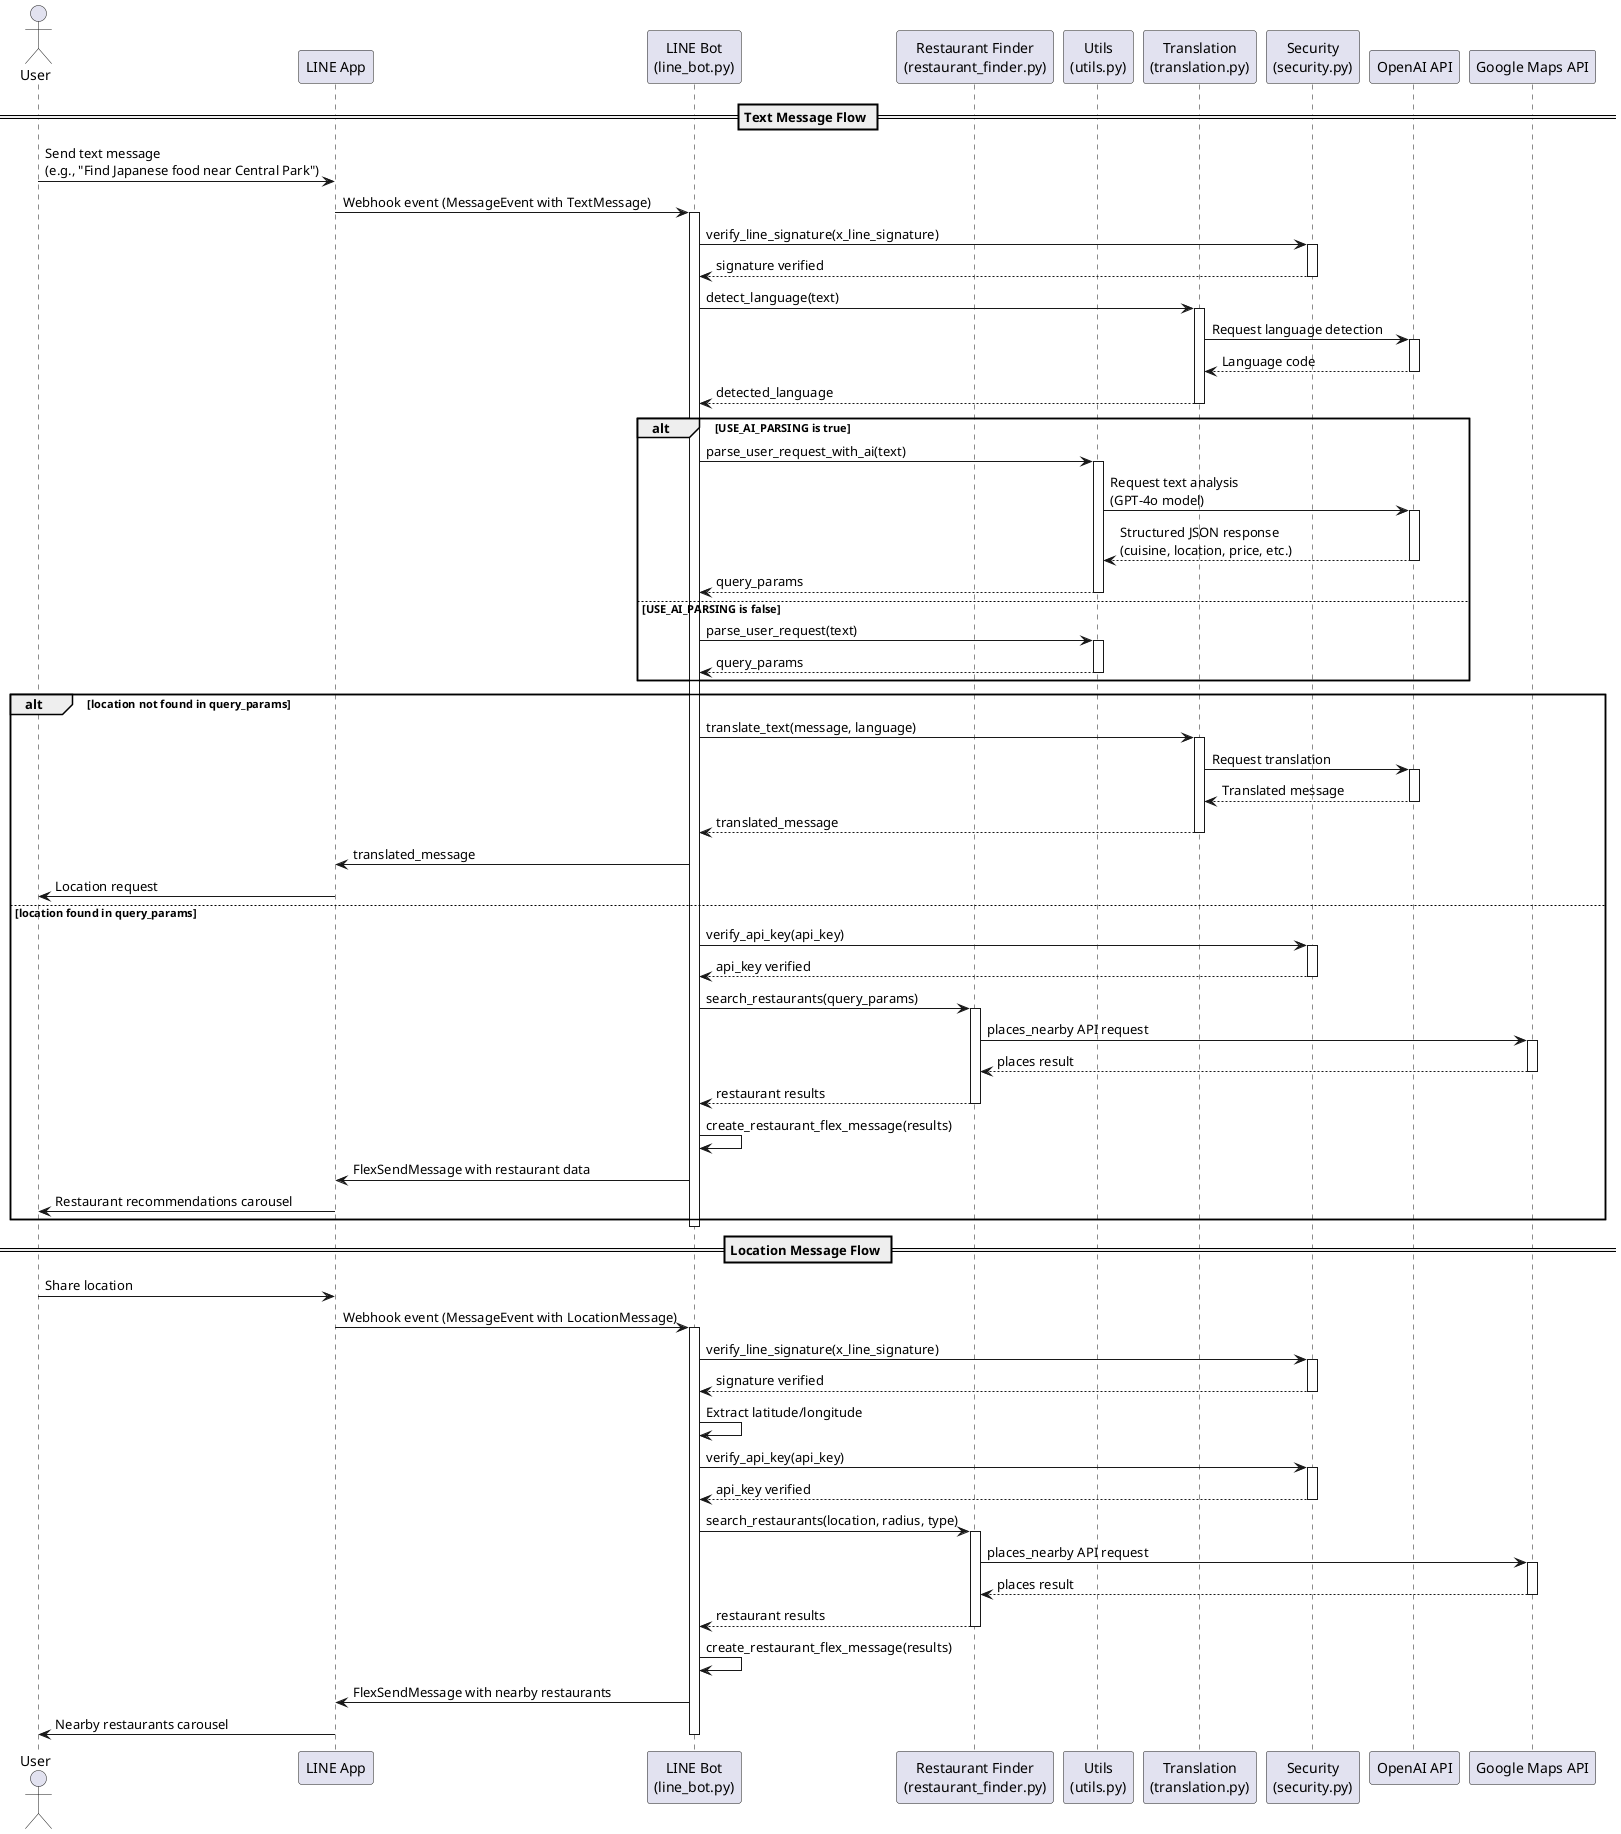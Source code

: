 @startuml GeoDine-AI Sequence Diagram

actor User
participant "LINE App" as LINE
participant "LINE Bot\n(line_bot.py)" as Bot
participant "Restaurant Finder\n(restaurant_finder.py)" as Finder
participant "Utils\n(utils.py)" as Utils
participant "Translation\n(translation.py)" as Translation
participant "Security\n(security.py)" as Security
participant "OpenAI API" as OpenAI
participant "Google Maps API" as Google

== Text Message Flow ==
User -> LINE: Send text message\n(e.g., "Find Japanese food near Central Park")
LINE -> Bot: Webhook event (MessageEvent with TextMessage)
activate Bot

Bot -> Security: verify_line_signature(x_line_signature)
activate Security
Security --> Bot: signature verified
deactivate Security

Bot -> Translation: detect_language(text)
activate Translation
Translation -> OpenAI: Request language detection
activate OpenAI
OpenAI --> Translation: Language code
deactivate OpenAI
Translation --> Bot: detected_language
deactivate Translation

alt USE_AI_PARSING is true
    Bot -> Utils: parse_user_request_with_ai(text)
    activate Utils
    
    Utils -> OpenAI: Request text analysis\n(GPT-4o model)
    activate OpenAI
    OpenAI --> Utils: Structured JSON response\n(cuisine, location, price, etc.)
    deactivate OpenAI
    
    Utils --> Bot: query_params
    deactivate Utils
else USE_AI_PARSING is false
    Bot -> Utils: parse_user_request(text)
    activate Utils
    Utils --> Bot: query_params
    deactivate Utils
end

alt location not found in query_params
    Bot -> Translation: translate_text(message, language)
    activate Translation
    Translation -> OpenAI: Request translation
    activate OpenAI
    OpenAI --> Translation: Translated message
    deactivate OpenAI
    Translation --> Bot: translated_message
    deactivate Translation
    
    Bot -> LINE: translated_message
    LINE -> User: Location request
else location found in query_params
    Bot -> Security: verify_api_key(api_key)
    activate Security
    Security --> Bot: api_key verified
    deactivate Security
    
    Bot -> Finder: search_restaurants(query_params)
    activate Finder
    
    Finder -> Google: places_nearby API request
    activate Google
    Google --> Finder: places result
    deactivate Google
    
    Finder --> Bot: restaurant results
    deactivate Finder
    
    Bot -> Bot: create_restaurant_flex_message(results)
    Bot -> LINE: FlexSendMessage with restaurant data
    LINE -> User: Restaurant recommendations carousel
end
deactivate Bot

== Location Message Flow ==
User -> LINE: Share location
LINE -> Bot: Webhook event (MessageEvent with LocationMessage)
activate Bot

Bot -> Security: verify_line_signature(x_line_signature)
activate Security
Security --> Bot: signature verified
deactivate Security

Bot -> Bot: Extract latitude/longitude
Bot -> Security: verify_api_key(api_key)
activate Security
Security --> Bot: api_key verified
deactivate Security

Bot -> Finder: search_restaurants(location, radius, type)
activate Finder

Finder -> Google: places_nearby API request
activate Google
Google --> Finder: places result
deactivate Google

Finder --> Bot: restaurant results
deactivate Finder

Bot -> Bot: create_restaurant_flex_message(results)
Bot -> LINE: FlexSendMessage with nearby restaurants
LINE -> User: Nearby restaurants carousel
deactivate Bot

@enduml
